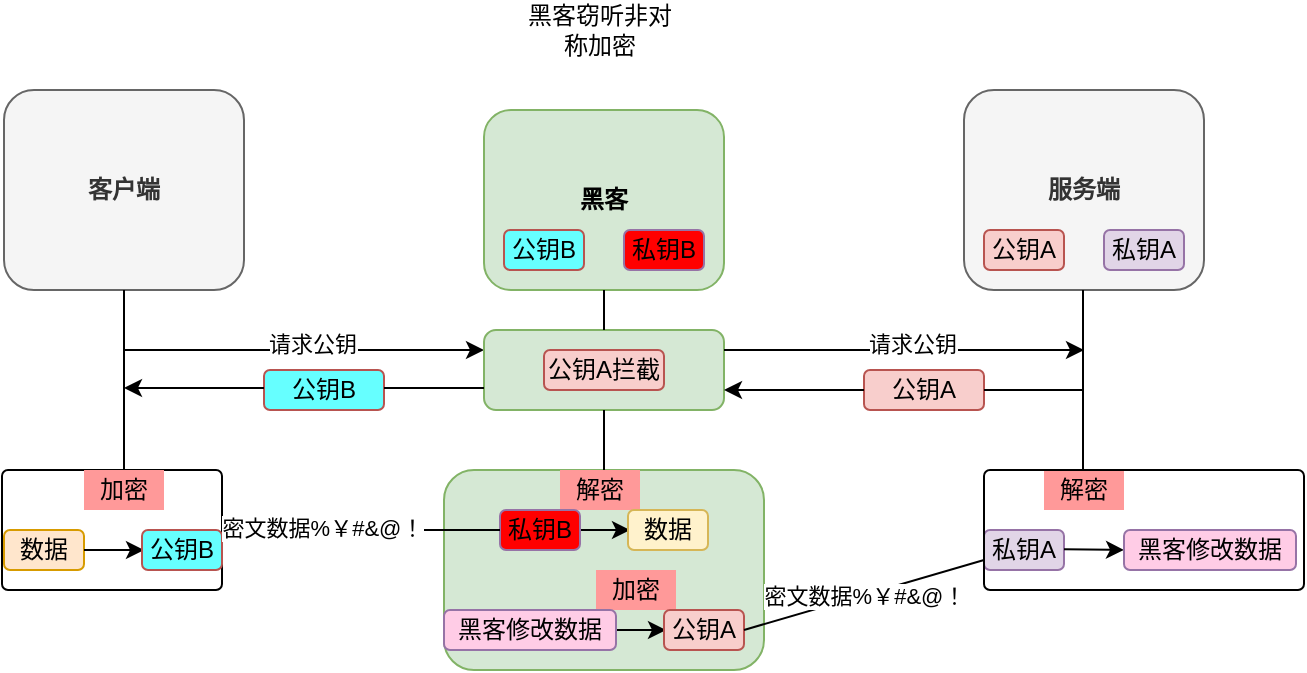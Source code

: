 <mxfile version="14.3.2" type="device"><diagram id="ydsxI1UVbFwioqJGhk0k" name="Page-1"><mxGraphModel dx="1186" dy="689" grid="1" gridSize="10" guides="1" tooltips="1" connect="1" arrows="1" fold="1" page="1" pageScale="1" pageWidth="827" pageHeight="1169" math="0" shadow="0"><root><mxCell id="0"/><mxCell id="1" parent="0"/><mxCell id="3CbUxmnfzoY7H6YQfn6m-1" value="&lt;div&gt;&lt;span&gt;&lt;b&gt;客户端&lt;/b&gt;&lt;/span&gt;&lt;/div&gt;" style="rounded=1;whiteSpace=wrap;html=1;align=center;fillColor=#f5f5f5;strokeColor=#666666;fontColor=#333333;" vertex="1" parent="1"><mxGeometry x="40" y="180" width="120" height="100" as="geometry"/></mxCell><mxCell id="3CbUxmnfzoY7H6YQfn6m-2" value="&lt;div&gt;&lt;span&gt;&lt;b&gt;服务端&lt;/b&gt;&lt;/span&gt;&lt;/div&gt;" style="rounded=1;whiteSpace=wrap;html=1;align=center;fillColor=#f5f5f5;strokeColor=#666666;fontColor=#333333;" vertex="1" parent="1"><mxGeometry x="520" y="180" width="120" height="100" as="geometry"/></mxCell><mxCell id="3CbUxmnfzoY7H6YQfn6m-3" value="数据" style="rounded=1;whiteSpace=wrap;html=1;fillColor=#ffe6cc;strokeColor=#d79b00;" vertex="1" parent="1"><mxGeometry x="40" y="400" width="40" height="20" as="geometry"/></mxCell><mxCell id="3CbUxmnfzoY7H6YQfn6m-4" value="私钥A" style="rounded=1;whiteSpace=wrap;html=1;fillColor=#e1d5e7;strokeColor=#9673a6;" vertex="1" parent="1"><mxGeometry x="530" y="400" width="40" height="20" as="geometry"/></mxCell><mxCell id="3CbUxmnfzoY7H6YQfn6m-7" value="" style="endArrow=classic;html=1;exitX=1;exitY=0.5;exitDx=0;exitDy=0;entryX=0;entryY=0.5;entryDx=0;entryDy=0;" edge="1" parent="1" source="3CbUxmnfzoY7H6YQfn6m-3"><mxGeometry width="50" height="50" relative="1" as="geometry"><mxPoint x="90" y="440" as="sourcePoint"/><mxPoint x="110" y="410" as="targetPoint"/></mxGeometry></mxCell><mxCell id="3CbUxmnfzoY7H6YQfn6m-8" value="" style="endArrow=classic;html=1;exitX=1;exitY=0.5;exitDx=0;exitDy=0;entryX=0;entryY=0.5;entryDx=0;entryDy=0;" edge="1" parent="1"><mxGeometry width="50" height="50" relative="1" as="geometry"><mxPoint x="570" y="409.66" as="sourcePoint"/><mxPoint x="600" y="410" as="targetPoint"/></mxGeometry></mxCell><mxCell id="3CbUxmnfzoY7H6YQfn6m-11" value="公钥A" style="rounded=1;whiteSpace=wrap;html=1;fillColor=#f8cecc;strokeColor=#b85450;" vertex="1" parent="1"><mxGeometry x="470" y="320" width="60" height="20" as="geometry"/></mxCell><mxCell id="3CbUxmnfzoY7H6YQfn6m-12" value="黑客窃听非对称加密" style="text;html=1;strokeColor=none;fillColor=none;align=center;verticalAlign=middle;whiteSpace=wrap;rounded=0;" vertex="1" parent="1"><mxGeometry x="298" y="140" width="80" height="20" as="geometry"/></mxCell><mxCell id="3CbUxmnfzoY7H6YQfn6m-13" value="" style="rounded=1;whiteSpace=wrap;html=1;fillColor=none;arcSize=5;" vertex="1" parent="1"><mxGeometry x="39" y="370" width="110" height="60" as="geometry"/></mxCell><mxCell id="3CbUxmnfzoY7H6YQfn6m-14" value="加密" style="text;html=1;strokeColor=none;align=center;verticalAlign=middle;whiteSpace=wrap;rounded=0;fillColor=#FF9999;" vertex="1" parent="1"><mxGeometry x="80" y="370" width="40" height="20" as="geometry"/></mxCell><mxCell id="3CbUxmnfzoY7H6YQfn6m-15" value="解密" style="text;html=1;strokeColor=none;align=center;verticalAlign=middle;whiteSpace=wrap;rounded=0;fillColor=#FF9999;" vertex="1" parent="1"><mxGeometry x="560" y="370" width="40" height="20" as="geometry"/></mxCell><mxCell id="3CbUxmnfzoY7H6YQfn6m-16" value="" style="endArrow=none;html=1;entryX=0.5;entryY=1;entryDx=0;entryDy=0;exitX=0.5;exitY=0;exitDx=0;exitDy=0;" edge="1" parent="1" source="3CbUxmnfzoY7H6YQfn6m-14" target="3CbUxmnfzoY7H6YQfn6m-1"><mxGeometry width="50" height="50" relative="1" as="geometry"><mxPoint x="70" y="350" as="sourcePoint"/><mxPoint x="120" y="300" as="targetPoint"/></mxGeometry></mxCell><mxCell id="3CbUxmnfzoY7H6YQfn6m-17" value="" style="endArrow=none;html=1;entryX=0.5;entryY=1;entryDx=0;entryDy=0;exitX=0.5;exitY=0;exitDx=0;exitDy=0;" edge="1" parent="1"><mxGeometry width="50" height="50" relative="1" as="geometry"><mxPoint x="579.5" y="370" as="sourcePoint"/><mxPoint x="579.5" y="280" as="targetPoint"/></mxGeometry></mxCell><mxCell id="3CbUxmnfzoY7H6YQfn6m-18" value="" style="rounded=1;whiteSpace=wrap;html=1;fillColor=none;arcSize=5;" vertex="1" parent="1"><mxGeometry x="530" y="370" width="160" height="60" as="geometry"/></mxCell><mxCell id="3CbUxmnfzoY7H6YQfn6m-19" value="" style="endArrow=classic;html=1;" edge="1" parent="1"><mxGeometry width="50" height="50" relative="1" as="geometry"><mxPoint x="100" y="310" as="sourcePoint"/><mxPoint x="280" y="310" as="targetPoint"/></mxGeometry></mxCell><mxCell id="3CbUxmnfzoY7H6YQfn6m-20" value="请求公钥" style="edgeLabel;html=1;align=center;verticalAlign=middle;resizable=0;points=[];" vertex="1" connectable="0" parent="3CbUxmnfzoY7H6YQfn6m-19"><mxGeometry x="0.043" y="3" relative="1" as="geometry"><mxPoint as="offset"/></mxGeometry></mxCell><mxCell id="3CbUxmnfzoY7H6YQfn6m-21" value="公钥A" style="rounded=1;whiteSpace=wrap;html=1;fillColor=#f8cecc;strokeColor=#b85450;" vertex="1" parent="1"><mxGeometry x="530" y="250" width="40" height="20" as="geometry"/></mxCell><mxCell id="3CbUxmnfzoY7H6YQfn6m-22" value="私钥A" style="rounded=1;whiteSpace=wrap;html=1;fillColor=#e1d5e7;strokeColor=#9673a6;" vertex="1" parent="1"><mxGeometry x="590" y="250" width="40" height="20" as="geometry"/></mxCell><mxCell id="3CbUxmnfzoY7H6YQfn6m-25" value="&lt;div&gt;&lt;span&gt;&lt;b&gt;黑客&lt;/b&gt;&lt;/span&gt;&lt;/div&gt;" style="rounded=1;whiteSpace=wrap;html=1;align=center;fillColor=#d5e8d4;strokeColor=#82b366;" vertex="1" parent="1"><mxGeometry x="280" y="190" width="120" height="90" as="geometry"/></mxCell><mxCell id="3CbUxmnfzoY7H6YQfn6m-27" value="公钥B" style="rounded=1;whiteSpace=wrap;html=1;strokeColor=#b85450;fillColor=#66FFFF;" vertex="1" parent="1"><mxGeometry x="290" y="250" width="40" height="20" as="geometry"/></mxCell><mxCell id="3CbUxmnfzoY7H6YQfn6m-28" value="私钥B" style="rounded=1;whiteSpace=wrap;html=1;strokeColor=#9673a6;fillColor=#FF0000;" vertex="1" parent="1"><mxGeometry x="350" y="250" width="40" height="20" as="geometry"/></mxCell><mxCell id="3CbUxmnfzoY7H6YQfn6m-29" value="公钥B" style="rounded=1;whiteSpace=wrap;html=1;strokeColor=#b85450;fillColor=#66FFFF;" vertex="1" parent="1"><mxGeometry x="109" y="400" width="40" height="20" as="geometry"/></mxCell><mxCell id="3CbUxmnfzoY7H6YQfn6m-31" value="" style="rounded=1;whiteSpace=wrap;html=1;align=center;fillColor=#d5e8d4;strokeColor=#82b366;" vertex="1" parent="1"><mxGeometry x="280" y="300" width="120" height="40" as="geometry"/></mxCell><mxCell id="3CbUxmnfzoY7H6YQfn6m-32" value="公钥A拦截" style="rounded=1;whiteSpace=wrap;html=1;fillColor=#f8cecc;strokeColor=#b85450;" vertex="1" parent="1"><mxGeometry x="310" y="310" width="60" height="20" as="geometry"/></mxCell><mxCell id="3CbUxmnfzoY7H6YQfn6m-33" value="" style="endArrow=classic;html=1;" edge="1" parent="1"><mxGeometry width="50" height="50" relative="1" as="geometry"><mxPoint x="400" y="310" as="sourcePoint"/><mxPoint x="580" y="310" as="targetPoint"/></mxGeometry></mxCell><mxCell id="3CbUxmnfzoY7H6YQfn6m-34" value="请求公钥" style="edgeLabel;html=1;align=center;verticalAlign=middle;resizable=0;points=[];" vertex="1" connectable="0" parent="3CbUxmnfzoY7H6YQfn6m-33"><mxGeometry x="0.043" y="3" relative="1" as="geometry"><mxPoint as="offset"/></mxGeometry></mxCell><mxCell id="3CbUxmnfzoY7H6YQfn6m-35" value="" style="endArrow=none;html=1;exitX=1;exitY=0.5;exitDx=0;exitDy=0;" edge="1" parent="1" source="3CbUxmnfzoY7H6YQfn6m-11"><mxGeometry width="50" height="50" relative="1" as="geometry"><mxPoint x="460" y="400" as="sourcePoint"/><mxPoint x="580" y="330" as="targetPoint"/></mxGeometry></mxCell><mxCell id="3CbUxmnfzoY7H6YQfn6m-36" value="" style="endArrow=classic;html=1;exitX=0;exitY=0.5;exitDx=0;exitDy=0;entryX=1;entryY=0.75;entryDx=0;entryDy=0;" edge="1" parent="1" source="3CbUxmnfzoY7H6YQfn6m-11" target="3CbUxmnfzoY7H6YQfn6m-31"><mxGeometry width="50" height="50" relative="1" as="geometry"><mxPoint x="330" y="430" as="sourcePoint"/><mxPoint x="380" y="380" as="targetPoint"/></mxGeometry></mxCell><mxCell id="3CbUxmnfzoY7H6YQfn6m-37" value="公钥B" style="rounded=1;whiteSpace=wrap;html=1;strokeColor=#b85450;fillColor=#66FFFF;" vertex="1" parent="1"><mxGeometry x="170" y="320" width="60" height="20" as="geometry"/></mxCell><mxCell id="3CbUxmnfzoY7H6YQfn6m-38" value="" style="endArrow=none;html=1;" edge="1" parent="1" source="3CbUxmnfzoY7H6YQfn6m-31"><mxGeometry width="50" height="50" relative="1" as="geometry"><mxPoint x="340" y="279.289" as="sourcePoint"/><mxPoint x="340" y="280" as="targetPoint"/></mxGeometry></mxCell><mxCell id="3CbUxmnfzoY7H6YQfn6m-40" value="" style="endArrow=none;html=1;exitX=1;exitY=0.5;exitDx=0;exitDy=0;" edge="1" parent="1"><mxGeometry width="50" height="50" relative="1" as="geometry"><mxPoint x="230" y="329" as="sourcePoint"/><mxPoint x="280" y="329" as="targetPoint"/></mxGeometry></mxCell><mxCell id="3CbUxmnfzoY7H6YQfn6m-41" value="" style="endArrow=classic;html=1;exitX=0;exitY=0.5;exitDx=0;exitDy=0;entryX=1;entryY=0.75;entryDx=0;entryDy=0;" edge="1" parent="1"><mxGeometry width="50" height="50" relative="1" as="geometry"><mxPoint x="170" y="329" as="sourcePoint"/><mxPoint x="100" y="329" as="targetPoint"/></mxGeometry></mxCell><mxCell id="3CbUxmnfzoY7H6YQfn6m-42" value="" style="rounded=1;whiteSpace=wrap;html=1;align=center;fillColor=#d5e8d4;strokeColor=#82b366;" vertex="1" parent="1"><mxGeometry x="260" y="370" width="160" height="100" as="geometry"/></mxCell><mxCell id="3CbUxmnfzoY7H6YQfn6m-44" value="" style="endArrow=none;html=1;entryX=0.5;entryY=1;entryDx=0;entryDy=0;exitX=0.5;exitY=0;exitDx=0;exitDy=0;" edge="1" parent="1" source="3CbUxmnfzoY7H6YQfn6m-42" target="3CbUxmnfzoY7H6YQfn6m-31"><mxGeometry width="50" height="50" relative="1" as="geometry"><mxPoint x="330" y="400" as="sourcePoint"/><mxPoint x="380" y="350" as="targetPoint"/></mxGeometry></mxCell><mxCell id="3CbUxmnfzoY7H6YQfn6m-47" value="" style="endArrow=classic;html=1;exitX=1;exitY=0.5;exitDx=0;exitDy=0;entryX=0;entryY=0.5;entryDx=0;entryDy=0;" edge="1" parent="1"><mxGeometry width="50" height="50" relative="1" as="geometry"><mxPoint x="323" y="400" as="sourcePoint"/><mxPoint x="353" y="400" as="targetPoint"/></mxGeometry></mxCell><mxCell id="3CbUxmnfzoY7H6YQfn6m-48" value="解密" style="text;html=1;strokeColor=none;align=center;verticalAlign=middle;whiteSpace=wrap;rounded=0;fillColor=#FF9999;" vertex="1" parent="1"><mxGeometry x="318" y="370" width="40" height="20" as="geometry"/></mxCell><mxCell id="3CbUxmnfzoY7H6YQfn6m-49" value="数据" style="rounded=1;whiteSpace=wrap;html=1;strokeColor=#d6b656;fillColor=#fff2cc;" vertex="1" parent="1"><mxGeometry x="352" y="390" width="40" height="20" as="geometry"/></mxCell><mxCell id="3CbUxmnfzoY7H6YQfn6m-50" value="私钥B" style="rounded=1;whiteSpace=wrap;html=1;strokeColor=#9673a6;fillColor=#FF0000;" vertex="1" parent="1"><mxGeometry x="288" y="390" width="40" height="20" as="geometry"/></mxCell><mxCell id="3CbUxmnfzoY7H6YQfn6m-51" value="" style="endArrow=classic;html=1;exitX=1;exitY=0.5;exitDx=0;exitDy=0;entryX=0;entryY=0.5;entryDx=0;entryDy=0;" edge="1" parent="1"><mxGeometry width="50" height="50" relative="1" as="geometry"><mxPoint x="341" y="450" as="sourcePoint"/><mxPoint x="371" y="450" as="targetPoint"/></mxGeometry></mxCell><mxCell id="3CbUxmnfzoY7H6YQfn6m-52" value="加密" style="text;html=1;strokeColor=none;align=center;verticalAlign=middle;whiteSpace=wrap;rounded=0;fillColor=#FF9999;" vertex="1" parent="1"><mxGeometry x="336" y="420" width="40" height="20" as="geometry"/></mxCell><mxCell id="3CbUxmnfzoY7H6YQfn6m-53" value="公钥A" style="rounded=1;whiteSpace=wrap;html=1;strokeColor=#b85450;fillColor=#f8cecc;" vertex="1" parent="1"><mxGeometry x="370" y="440" width="40" height="20" as="geometry"/></mxCell><mxCell id="3CbUxmnfzoY7H6YQfn6m-54" value="黑客修改数据" style="rounded=1;whiteSpace=wrap;html=1;strokeColor=#9673a6;fillColor=#FFCCE6;" vertex="1" parent="1"><mxGeometry x="260" y="440" width="86" height="20" as="geometry"/></mxCell><mxCell id="3CbUxmnfzoY7H6YQfn6m-56" value="黑客修改数据" style="rounded=1;whiteSpace=wrap;html=1;strokeColor=#9673a6;fillColor=#FFCCE6;" vertex="1" parent="1"><mxGeometry x="600" y="400" width="86" height="20" as="geometry"/></mxCell><mxCell id="3CbUxmnfzoY7H6YQfn6m-60" value="" style="endArrow=none;html=1;entryX=0;entryY=0.5;entryDx=0;entryDy=0;exitX=1;exitY=0.5;exitDx=0;exitDy=0;" edge="1" parent="1" source="3CbUxmnfzoY7H6YQfn6m-13" target="3CbUxmnfzoY7H6YQfn6m-50"><mxGeometry width="50" height="50" relative="1" as="geometry"><mxPoint x="160" y="440" as="sourcePoint"/><mxPoint x="210" y="390" as="targetPoint"/></mxGeometry></mxCell><mxCell id="3CbUxmnfzoY7H6YQfn6m-61" value="密文数据%￥#&amp;amp;@！" style="edgeLabel;html=1;align=center;verticalAlign=middle;resizable=0;points=[];" vertex="1" connectable="0" parent="3CbUxmnfzoY7H6YQfn6m-60"><mxGeometry x="-0.281" y="1" relative="1" as="geometry"><mxPoint as="offset"/></mxGeometry></mxCell><mxCell id="3CbUxmnfzoY7H6YQfn6m-62" value="密文数据%￥#&amp;amp;@！" style="endArrow=none;html=1;entryX=0;entryY=0.75;entryDx=0;entryDy=0;exitX=1;exitY=0.5;exitDx=0;exitDy=0;" edge="1" parent="1" source="3CbUxmnfzoY7H6YQfn6m-53" target="3CbUxmnfzoY7H6YQfn6m-18"><mxGeometry width="50" height="50" relative="1" as="geometry"><mxPoint x="450" y="480" as="sourcePoint"/><mxPoint x="500" y="430" as="targetPoint"/></mxGeometry></mxCell></root></mxGraphModel></diagram></mxfile>